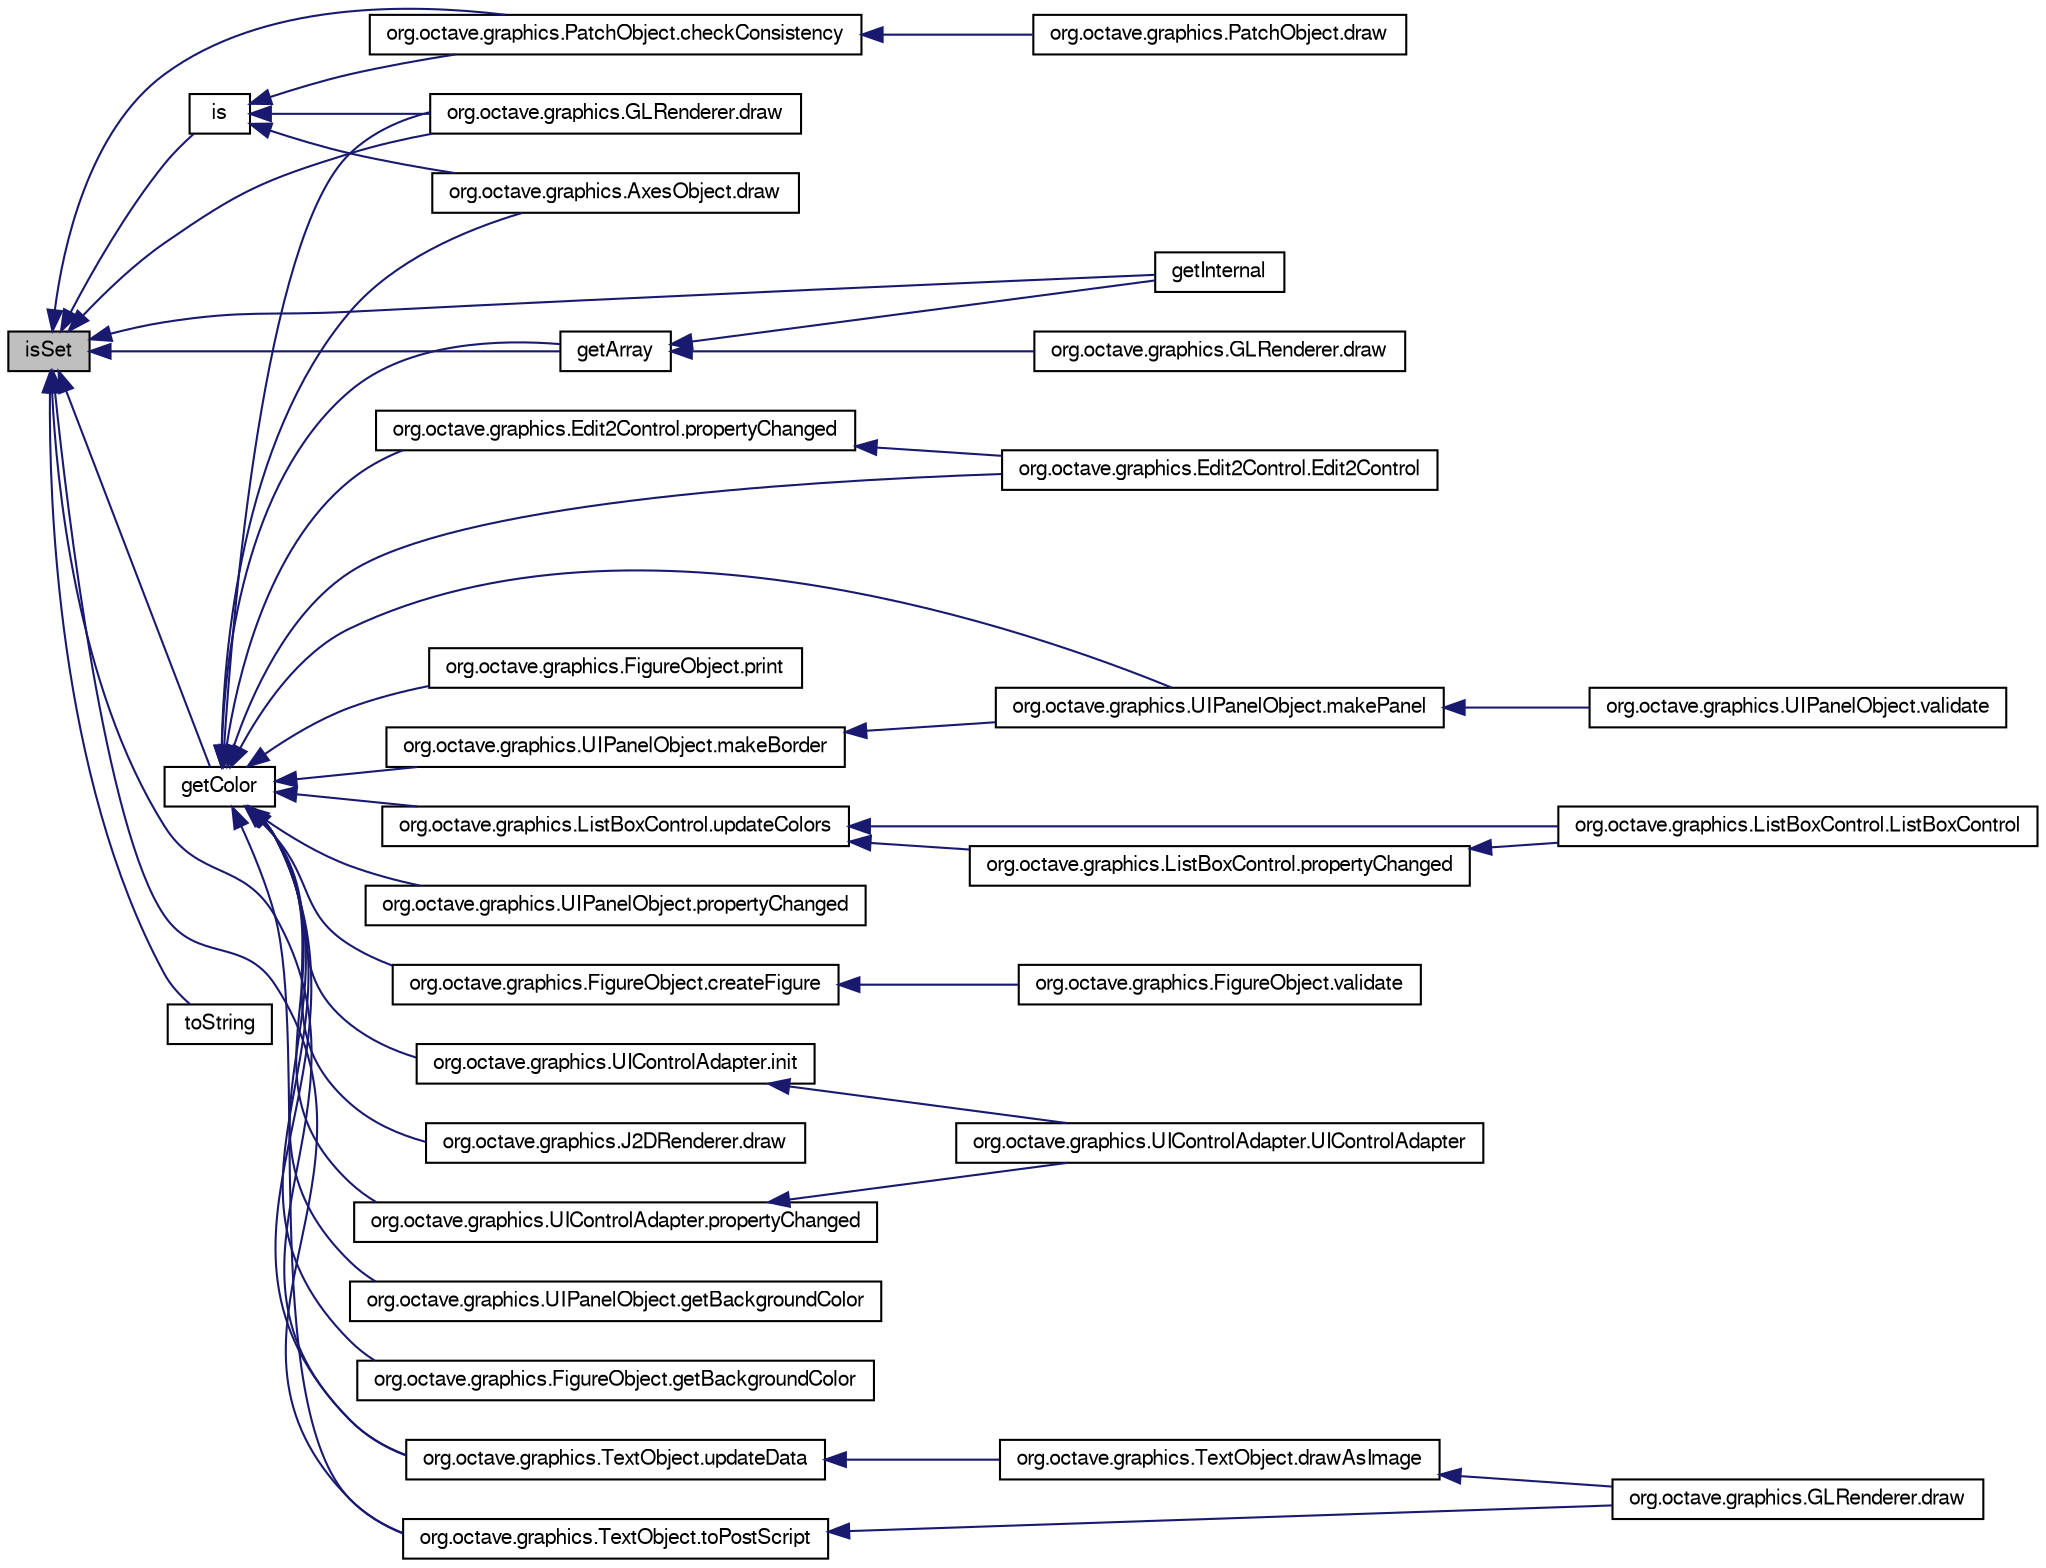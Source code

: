 digraph G
{
  edge [fontname="FreeSans",fontsize="10",labelfontname="FreeSans",labelfontsize="10"];
  node [fontname="FreeSans",fontsize="10",shape=record];
  rankdir="LR";
  Node1 [label="isSet",height=0.2,width=0.4,color="black", fillcolor="grey75", style="filled" fontcolor="black"];
  Node1 -> Node2 [dir="back",color="midnightblue",fontsize="10",style="solid",fontname="FreeSans"];
  Node2 [label="org.octave.graphics.PatchObject.checkConsistency",height=0.2,width=0.4,color="black", fillcolor="white", style="filled",URL="$classorg_1_1octave_1_1graphics_1_1_patch_object.html#a536348705f58219e21fc39a4d8ce93fe"];
  Node2 -> Node3 [dir="back",color="midnightblue",fontsize="10",style="solid",fontname="FreeSans"];
  Node3 [label="org.octave.graphics.PatchObject.draw",height=0.2,width=0.4,color="black", fillcolor="white", style="filled",URL="$classorg_1_1octave_1_1graphics_1_1_patch_object.html#ab32dfc3d7e8e042aade84952afa8e098"];
  Node1 -> Node4 [dir="back",color="midnightblue",fontsize="10",style="solid",fontname="FreeSans"];
  Node4 [label="org.octave.graphics.GLRenderer.draw",height=0.2,width=0.4,color="black", fillcolor="white", style="filled",URL="$classorg_1_1octave_1_1graphics_1_1_g_l_renderer.html#ab588b12f170009092885178a83c38eab"];
  Node1 -> Node5 [dir="back",color="midnightblue",fontsize="10",style="solid",fontname="FreeSans"];
  Node5 [label="getArray",height=0.2,width=0.4,color="black", fillcolor="white", style="filled",URL="$classorg_1_1octave_1_1graphics_1_1_color_property.html#ac9573ab949db7e86c1b0bd502d50e9f1"];
  Node5 -> Node6 [dir="back",color="midnightblue",fontsize="10",style="solid",fontname="FreeSans"];
  Node6 [label="org.octave.graphics.GLRenderer.draw",height=0.2,width=0.4,color="black", fillcolor="white", style="filled",URL="$classorg_1_1octave_1_1graphics_1_1_g_l_renderer.html#a790c77abea6c91e6ea8e944e115562dc"];
  Node5 -> Node7 [dir="back",color="midnightblue",fontsize="10",style="solid",fontname="FreeSans"];
  Node7 [label="getInternal",height=0.2,width=0.4,color="black", fillcolor="white", style="filled",URL="$classorg_1_1octave_1_1graphics_1_1_color_property.html#ad340ce6b4372958894010fd520fc3ee9"];
  Node1 -> Node8 [dir="back",color="midnightblue",fontsize="10",style="solid",fontname="FreeSans"];
  Node8 [label="getColor",height=0.2,width=0.4,color="black", fillcolor="white", style="filled",URL="$classorg_1_1octave_1_1graphics_1_1_color_property.html#aceb91fa44d7301e20b96fb55801ba769"];
  Node8 -> Node9 [dir="back",color="midnightblue",fontsize="10",style="solid",fontname="FreeSans"];
  Node9 [label="org.octave.graphics.FigureObject.createFigure",height=0.2,width=0.4,color="black", fillcolor="white", style="filled",URL="$classorg_1_1octave_1_1graphics_1_1_figure_object.html#a1115c7acdf68d6fe4e68fc6db510d3f9"];
  Node9 -> Node10 [dir="back",color="midnightblue",fontsize="10",style="solid",fontname="FreeSans"];
  Node10 [label="org.octave.graphics.FigureObject.validate",height=0.2,width=0.4,color="black", fillcolor="white", style="filled",URL="$classorg_1_1octave_1_1graphics_1_1_figure_object.html#a41d45236c37b75848f4b1667a11fb50e"];
  Node8 -> Node11 [dir="back",color="midnightblue",fontsize="10",style="solid",fontname="FreeSans"];
  Node11 [label="org.octave.graphics.J2DRenderer.draw",height=0.2,width=0.4,color="black", fillcolor="white", style="filled",URL="$classorg_1_1octave_1_1graphics_1_1_j2_d_renderer.html#ab588b12f170009092885178a83c38eab"];
  Node8 -> Node4 [dir="back",color="midnightblue",fontsize="10",style="solid",fontname="FreeSans"];
  Node8 -> Node12 [dir="back",color="midnightblue",fontsize="10",style="solid",fontname="FreeSans"];
  Node12 [label="org.octave.graphics.AxesObject.draw",height=0.2,width=0.4,color="black", fillcolor="white", style="filled",URL="$classorg_1_1octave_1_1graphics_1_1_axes_object.html#ab32dfc3d7e8e042aade84952afa8e098"];
  Node8 -> Node13 [dir="back",color="midnightblue",fontsize="10",style="solid",fontname="FreeSans"];
  Node13 [label="org.octave.graphics.Edit2Control.Edit2Control",height=0.2,width=0.4,color="black", fillcolor="white", style="filled",URL="$classorg_1_1octave_1_1graphics_1_1_edit2_control.html#a85bd105ab99398d18dfd35dc59dc2404"];
  Node8 -> Node5 [dir="back",color="midnightblue",fontsize="10",style="solid",fontname="FreeSans"];
  Node8 -> Node14 [dir="back",color="midnightblue",fontsize="10",style="solid",fontname="FreeSans"];
  Node14 [label="org.octave.graphics.UIPanelObject.getBackgroundColor",height=0.2,width=0.4,color="black", fillcolor="white", style="filled",URL="$classorg_1_1octave_1_1graphics_1_1_u_i_panel_object.html#a613c4fa20f540003745ba5d9f6a6d344"];
  Node8 -> Node15 [dir="back",color="midnightblue",fontsize="10",style="solid",fontname="FreeSans"];
  Node15 [label="org.octave.graphics.FigureObject.getBackgroundColor",height=0.2,width=0.4,color="black", fillcolor="white", style="filled",URL="$classorg_1_1octave_1_1graphics_1_1_figure_object.html#a613c4fa20f540003745ba5d9f6a6d344"];
  Node8 -> Node16 [dir="back",color="midnightblue",fontsize="10",style="solid",fontname="FreeSans"];
  Node16 [label="org.octave.graphics.UIControlAdapter.init",height=0.2,width=0.4,color="black", fillcolor="white", style="filled",URL="$classorg_1_1octave_1_1graphics_1_1_u_i_control_adapter.html#a02fd73d861ef2e4aabb38c0c9ff82947"];
  Node16 -> Node17 [dir="back",color="midnightblue",fontsize="10",style="solid",fontname="FreeSans"];
  Node17 [label="org.octave.graphics.UIControlAdapter.UIControlAdapter",height=0.2,width=0.4,color="black", fillcolor="white", style="filled",URL="$classorg_1_1octave_1_1graphics_1_1_u_i_control_adapter.html#a0dff4001be0ab9234e359f0a7b49bb79"];
  Node8 -> Node18 [dir="back",color="midnightblue",fontsize="10",style="solid",fontname="FreeSans"];
  Node18 [label="org.octave.graphics.UIPanelObject.makeBorder",height=0.2,width=0.4,color="black", fillcolor="white", style="filled",URL="$classorg_1_1octave_1_1graphics_1_1_u_i_panel_object.html#a715c8e008e6e88cead117c88eb3f7788"];
  Node18 -> Node19 [dir="back",color="midnightblue",fontsize="10",style="solid",fontname="FreeSans"];
  Node19 [label="org.octave.graphics.UIPanelObject.makePanel",height=0.2,width=0.4,color="black", fillcolor="white", style="filled",URL="$classorg_1_1octave_1_1graphics_1_1_u_i_panel_object.html#aa7ff2acb7a06327a23774667f32ac93c"];
  Node19 -> Node20 [dir="back",color="midnightblue",fontsize="10",style="solid",fontname="FreeSans"];
  Node20 [label="org.octave.graphics.UIPanelObject.validate",height=0.2,width=0.4,color="black", fillcolor="white", style="filled",URL="$classorg_1_1octave_1_1graphics_1_1_u_i_panel_object.html#a41d45236c37b75848f4b1667a11fb50e"];
  Node8 -> Node19 [dir="back",color="midnightblue",fontsize="10",style="solid",fontname="FreeSans"];
  Node8 -> Node21 [dir="back",color="midnightblue",fontsize="10",style="solid",fontname="FreeSans"];
  Node21 [label="org.octave.graphics.FigureObject.print",height=0.2,width=0.4,color="black", fillcolor="white", style="filled",URL="$classorg_1_1octave_1_1graphics_1_1_figure_object.html#a85d05c21fb212a09fecd72fd07425104"];
  Node8 -> Node22 [dir="back",color="midnightblue",fontsize="10",style="solid",fontname="FreeSans"];
  Node22 [label="org.octave.graphics.Edit2Control.propertyChanged",height=0.2,width=0.4,color="black", fillcolor="white", style="filled",URL="$classorg_1_1octave_1_1graphics_1_1_edit2_control.html#a15b63fbbc7c3a7ad69eb51e60232e1cb"];
  Node22 -> Node13 [dir="back",color="midnightblue",fontsize="10",style="solid",fontname="FreeSans"];
  Node8 -> Node23 [dir="back",color="midnightblue",fontsize="10",style="solid",fontname="FreeSans"];
  Node23 [label="org.octave.graphics.UIControlAdapter.propertyChanged",height=0.2,width=0.4,color="black", fillcolor="white", style="filled",URL="$classorg_1_1octave_1_1graphics_1_1_u_i_control_adapter.html#a15b63fbbc7c3a7ad69eb51e60232e1cb"];
  Node23 -> Node17 [dir="back",color="midnightblue",fontsize="10",style="solid",fontname="FreeSans"];
  Node8 -> Node24 [dir="back",color="midnightblue",fontsize="10",style="solid",fontname="FreeSans"];
  Node24 [label="org.octave.graphics.UIPanelObject.propertyChanged",height=0.2,width=0.4,color="black", fillcolor="white", style="filled",URL="$classorg_1_1octave_1_1graphics_1_1_u_i_panel_object.html#a15b63fbbc7c3a7ad69eb51e60232e1cb"];
  Node8 -> Node25 [dir="back",color="midnightblue",fontsize="10",style="solid",fontname="FreeSans"];
  Node25 [label="org.octave.graphics.TextObject.toPostScript",height=0.2,width=0.4,color="black", fillcolor="white", style="filled",URL="$classorg_1_1octave_1_1graphics_1_1_text_object.html#a3db0ae2d94a6dd7b928ac4f3e179a6e3"];
  Node25 -> Node26 [dir="back",color="midnightblue",fontsize="10",style="solid",fontname="FreeSans"];
  Node26 [label="org.octave.graphics.GLRenderer.draw",height=0.2,width=0.4,color="black", fillcolor="white", style="filled",URL="$classorg_1_1octave_1_1graphics_1_1_g_l_renderer.html#af9947f3eae97ca81c67b98e9bcfe815d"];
  Node8 -> Node27 [dir="back",color="midnightblue",fontsize="10",style="solid",fontname="FreeSans"];
  Node27 [label="org.octave.graphics.ListBoxControl.updateColors",height=0.2,width=0.4,color="black", fillcolor="white", style="filled",URL="$classorg_1_1octave_1_1graphics_1_1_list_box_control.html#a82c9f7adfdd570abba0ffed400cbed73"];
  Node27 -> Node28 [dir="back",color="midnightblue",fontsize="10",style="solid",fontname="FreeSans"];
  Node28 [label="org.octave.graphics.ListBoxControl.ListBoxControl",height=0.2,width=0.4,color="black", fillcolor="white", style="filled",URL="$classorg_1_1octave_1_1graphics_1_1_list_box_control.html#a0504ac7c8f0c16e877746e1dab109a80"];
  Node27 -> Node29 [dir="back",color="midnightblue",fontsize="10",style="solid",fontname="FreeSans"];
  Node29 [label="org.octave.graphics.ListBoxControl.propertyChanged",height=0.2,width=0.4,color="black", fillcolor="white", style="filled",URL="$classorg_1_1octave_1_1graphics_1_1_list_box_control.html#a15b63fbbc7c3a7ad69eb51e60232e1cb"];
  Node29 -> Node28 [dir="back",color="midnightblue",fontsize="10",style="solid",fontname="FreeSans"];
  Node8 -> Node30 [dir="back",color="midnightblue",fontsize="10",style="solid",fontname="FreeSans"];
  Node30 [label="org.octave.graphics.TextObject.updateData",height=0.2,width=0.4,color="black", fillcolor="white", style="filled",URL="$classorg_1_1octave_1_1graphics_1_1_text_object.html#a389fed96244d8611aad3f0000e947be4"];
  Node30 -> Node31 [dir="back",color="midnightblue",fontsize="10",style="solid",fontname="FreeSans"];
  Node31 [label="org.octave.graphics.TextObject.drawAsImage",height=0.2,width=0.4,color="black", fillcolor="white", style="filled",URL="$classorg_1_1octave_1_1graphics_1_1_text_object.html#a659bd32387f8db50387428d45822b16c"];
  Node31 -> Node26 [dir="back",color="midnightblue",fontsize="10",style="solid",fontname="FreeSans"];
  Node1 -> Node7 [dir="back",color="midnightblue",fontsize="10",style="solid",fontname="FreeSans"];
  Node1 -> Node32 [dir="back",color="midnightblue",fontsize="10",style="solid",fontname="FreeSans"];
  Node32 [label="is",height=0.2,width=0.4,color="black", fillcolor="white", style="filled",URL="$classorg_1_1octave_1_1graphics_1_1_color_property.html#a91d042e6ec18182e59baa016cbae2028"];
  Node32 -> Node2 [dir="back",color="midnightblue",fontsize="10",style="solid",fontname="FreeSans"];
  Node32 -> Node4 [dir="back",color="midnightblue",fontsize="10",style="solid",fontname="FreeSans"];
  Node32 -> Node12 [dir="back",color="midnightblue",fontsize="10",style="solid",fontname="FreeSans"];
  Node1 -> Node25 [dir="back",color="midnightblue",fontsize="10",style="solid",fontname="FreeSans"];
  Node1 -> Node33 [dir="back",color="midnightblue",fontsize="10",style="solid",fontname="FreeSans"];
  Node33 [label="toString",height=0.2,width=0.4,color="black", fillcolor="white", style="filled",URL="$classorg_1_1octave_1_1graphics_1_1_color_property.html#ad146fa8579a5f8a876c4688cc5a68520"];
  Node1 -> Node30 [dir="back",color="midnightblue",fontsize="10",style="solid",fontname="FreeSans"];
}
